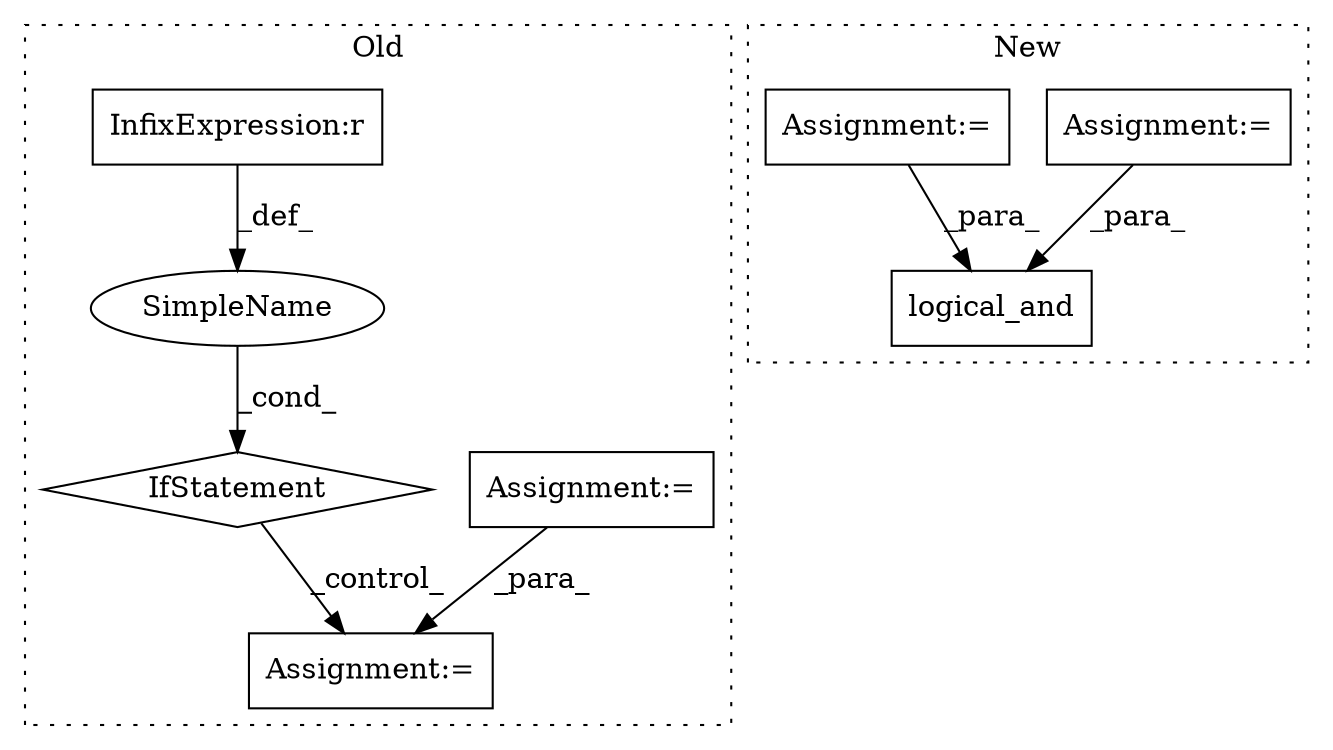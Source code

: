 digraph G {
subgraph cluster0 {
1 [label="IfStatement" a="25" s="6421,6440" l="4,2" shape="diamond"];
5 [label="Assignment:=" a="7" s="6542" l="42" shape="box"];
6 [label="SimpleName" a="42" s="" l="" shape="ellipse"];
7 [label="Assignment:=" a="7" s="6179" l="49" shape="box"];
8 [label="InfixExpression:r" a="27" s="6430" l="4" shape="box"];
label = "Old";
style="dotted";
}
subgraph cluster1 {
2 [label="logical_and" a="32" s="5992,6020" l="12,1" shape="box"];
3 [label="Assignment:=" a="7" s="5806" l="1" shape="box"];
4 [label="Assignment:=" a="7" s="5854" l="1" shape="box"];
label = "New";
style="dotted";
}
1 -> 5 [label="_control_"];
3 -> 2 [label="_para_"];
4 -> 2 [label="_para_"];
6 -> 1 [label="_cond_"];
7 -> 5 [label="_para_"];
8 -> 6 [label="_def_"];
}